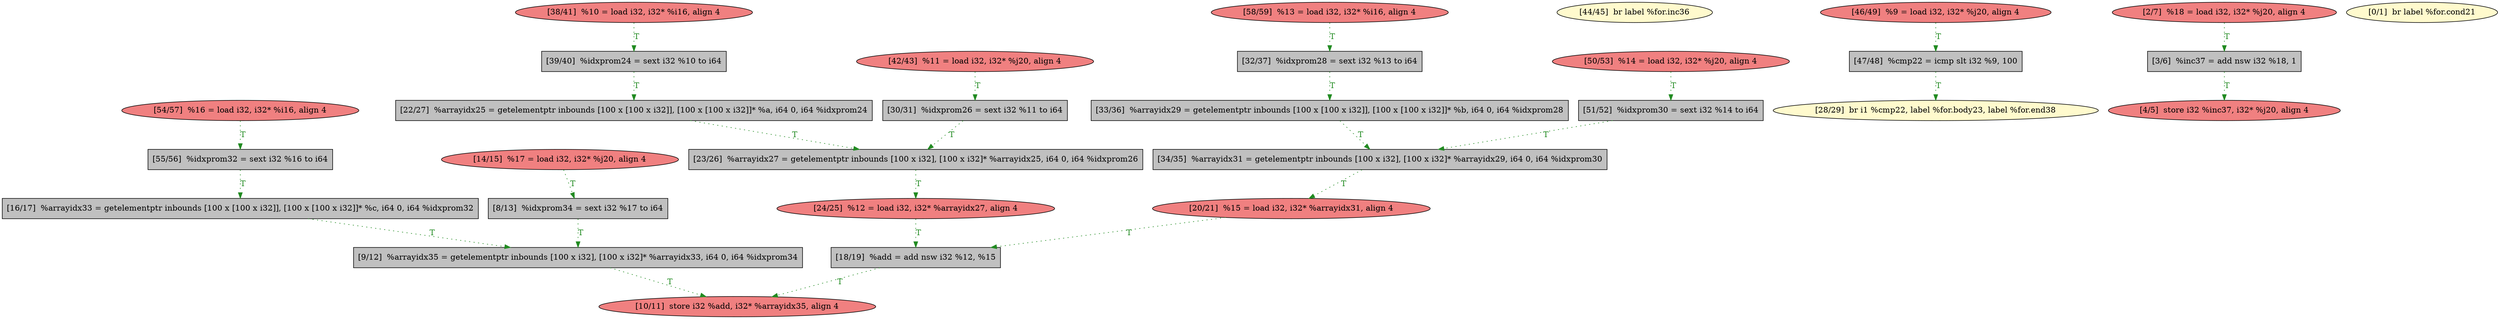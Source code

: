 
digraph G {


node1078 [fillcolor=grey,label="[34/35]  %arrayidx31 = getelementptr inbounds [100 x i32], [100 x i32]* %arrayidx29, i64 0, i64 %idxprom30",shape=rectangle,style=filled ]
node1077 [fillcolor=lightcoral,label="[58/59]  %13 = load i32, i32* %i16, align 4",shape=ellipse,style=filled ]
node1076 [fillcolor=lightcoral,label="[50/53]  %14 = load i32, i32* %j20, align 4",shape=ellipse,style=filled ]
node1075 [fillcolor=lightcoral,label="[10/11]  store i32 %add, i32* %arrayidx35, align 4",shape=ellipse,style=filled ]
node1073 [fillcolor=lemonchiffon,label="[44/45]  br label %for.inc36",shape=ellipse,style=filled ]
node1072 [fillcolor=lightcoral,label="[46/49]  %9 = load i32, i32* %j20, align 4",shape=ellipse,style=filled ]
node1071 [fillcolor=grey,label="[23/26]  %arrayidx27 = getelementptr inbounds [100 x i32], [100 x i32]* %arrayidx25, i64 0, i64 %idxprom26",shape=rectangle,style=filled ]
node1069 [fillcolor=lightcoral,label="[20/21]  %15 = load i32, i32* %arrayidx31, align 4",shape=ellipse,style=filled ]
node1068 [fillcolor=lightcoral,label="[2/7]  %18 = load i32, i32* %j20, align 4",shape=ellipse,style=filled ]
node1066 [fillcolor=grey,label="[18/19]  %add = add nsw i32 %12, %15",shape=rectangle,style=filled ]
node1056 [fillcolor=grey,label="[32/37]  %idxprom28 = sext i32 %13 to i64",shape=rectangle,style=filled ]
node1079 [fillcolor=grey,label="[55/56]  %idxprom32 = sext i32 %16 to i64",shape=rectangle,style=filled ]
node1060 [fillcolor=grey,label="[9/12]  %arrayidx35 = getelementptr inbounds [100 x i32], [100 x i32]* %arrayidx33, i64 0, i64 %idxprom34",shape=rectangle,style=filled ]
node1074 [fillcolor=lightcoral,label="[4/5]  store i32 %inc37, i32* %j20, align 4",shape=ellipse,style=filled ]
node1067 [fillcolor=grey,label="[22/27]  %arrayidx25 = getelementptr inbounds [100 x [100 x i32]], [100 x [100 x i32]]* %a, i64 0, i64 %idxprom24",shape=rectangle,style=filled ]
node1062 [fillcolor=grey,label="[16/17]  %arrayidx33 = getelementptr inbounds [100 x [100 x i32]], [100 x [100 x i32]]* %c, i64 0, i64 %idxprom32",shape=rectangle,style=filled ]
node1052 [fillcolor=grey,label="[47/48]  %cmp22 = icmp slt i32 %9, 100",shape=rectangle,style=filled ]
node1065 [fillcolor=lemonchiffon,label="[0/1]  br label %for.cond21",shape=ellipse,style=filled ]
node1051 [fillcolor=grey,label="[39/40]  %idxprom24 = sext i32 %10 to i64",shape=rectangle,style=filled ]
node1070 [fillcolor=grey,label="[3/6]  %inc37 = add nsw i32 %18, 1",shape=rectangle,style=filled ]
node1057 [fillcolor=lightcoral,label="[54/57]  %16 = load i32, i32* %i16, align 4",shape=ellipse,style=filled ]
node1055 [fillcolor=grey,label="[30/31]  %idxprom26 = sext i32 %11 to i64",shape=rectangle,style=filled ]
node1064 [fillcolor=grey,label="[8/13]  %idxprom34 = sext i32 %17 to i64",shape=rectangle,style=filled ]
node1050 [fillcolor=grey,label="[33/36]  %arrayidx29 = getelementptr inbounds [100 x [100 x i32]], [100 x [100 x i32]]* %b, i64 0, i64 %idxprom28",shape=rectangle,style=filled ]
node1058 [fillcolor=grey,label="[51/52]  %idxprom30 = sext i32 %14 to i64",shape=rectangle,style=filled ]
node1061 [fillcolor=lightcoral,label="[42/43]  %11 = load i32, i32* %j20, align 4",shape=ellipse,style=filled ]
node1053 [fillcolor=lightcoral,label="[24/25]  %12 = load i32, i32* %arrayidx27, align 4",shape=ellipse,style=filled ]
node1059 [fillcolor=lightcoral,label="[38/41]  %10 = load i32, i32* %i16, align 4",shape=ellipse,style=filled ]
node1054 [fillcolor=lemonchiffon,label="[28/29]  br i1 %cmp22, label %for.body23, label %for.end38",shape=ellipse,style=filled ]
node1063 [fillcolor=lightcoral,label="[14/15]  %17 = load i32, i32* %j20, align 4",shape=ellipse,style=filled ]

node1064->node1060 [style=dotted,color=forestgreen,label="T",fontcolor=forestgreen ]
node1061->node1055 [style=dotted,color=forestgreen,label="T",fontcolor=forestgreen ]
node1079->node1062 [style=dotted,color=forestgreen,label="T",fontcolor=forestgreen ]
node1063->node1064 [style=dotted,color=forestgreen,label="T",fontcolor=forestgreen ]
node1057->node1079 [style=dotted,color=forestgreen,label="T",fontcolor=forestgreen ]
node1050->node1078 [style=dotted,color=forestgreen,label="T",fontcolor=forestgreen ]
node1053->node1066 [style=dotted,color=forestgreen,label="T",fontcolor=forestgreen ]
node1059->node1051 [style=dotted,color=forestgreen,label="T",fontcolor=forestgreen ]
node1058->node1078 [style=dotted,color=forestgreen,label="T",fontcolor=forestgreen ]
node1077->node1056 [style=dotted,color=forestgreen,label="T",fontcolor=forestgreen ]
node1072->node1052 [style=dotted,color=forestgreen,label="T",fontcolor=forestgreen ]
node1076->node1058 [style=dotted,color=forestgreen,label="T",fontcolor=forestgreen ]
node1051->node1067 [style=dotted,color=forestgreen,label="T",fontcolor=forestgreen ]
node1055->node1071 [style=dotted,color=forestgreen,label="T",fontcolor=forestgreen ]
node1070->node1074 [style=dotted,color=forestgreen,label="T",fontcolor=forestgreen ]
node1056->node1050 [style=dotted,color=forestgreen,label="T",fontcolor=forestgreen ]
node1052->node1054 [style=dotted,color=forestgreen,label="T",fontcolor=forestgreen ]
node1060->node1075 [style=dotted,color=forestgreen,label="T",fontcolor=forestgreen ]
node1069->node1066 [style=dotted,color=forestgreen,label="T",fontcolor=forestgreen ]
node1078->node1069 [style=dotted,color=forestgreen,label="T",fontcolor=forestgreen ]
node1066->node1075 [style=dotted,color=forestgreen,label="T",fontcolor=forestgreen ]
node1067->node1071 [style=dotted,color=forestgreen,label="T",fontcolor=forestgreen ]
node1068->node1070 [style=dotted,color=forestgreen,label="T",fontcolor=forestgreen ]
node1071->node1053 [style=dotted,color=forestgreen,label="T",fontcolor=forestgreen ]
node1062->node1060 [style=dotted,color=forestgreen,label="T",fontcolor=forestgreen ]


}
